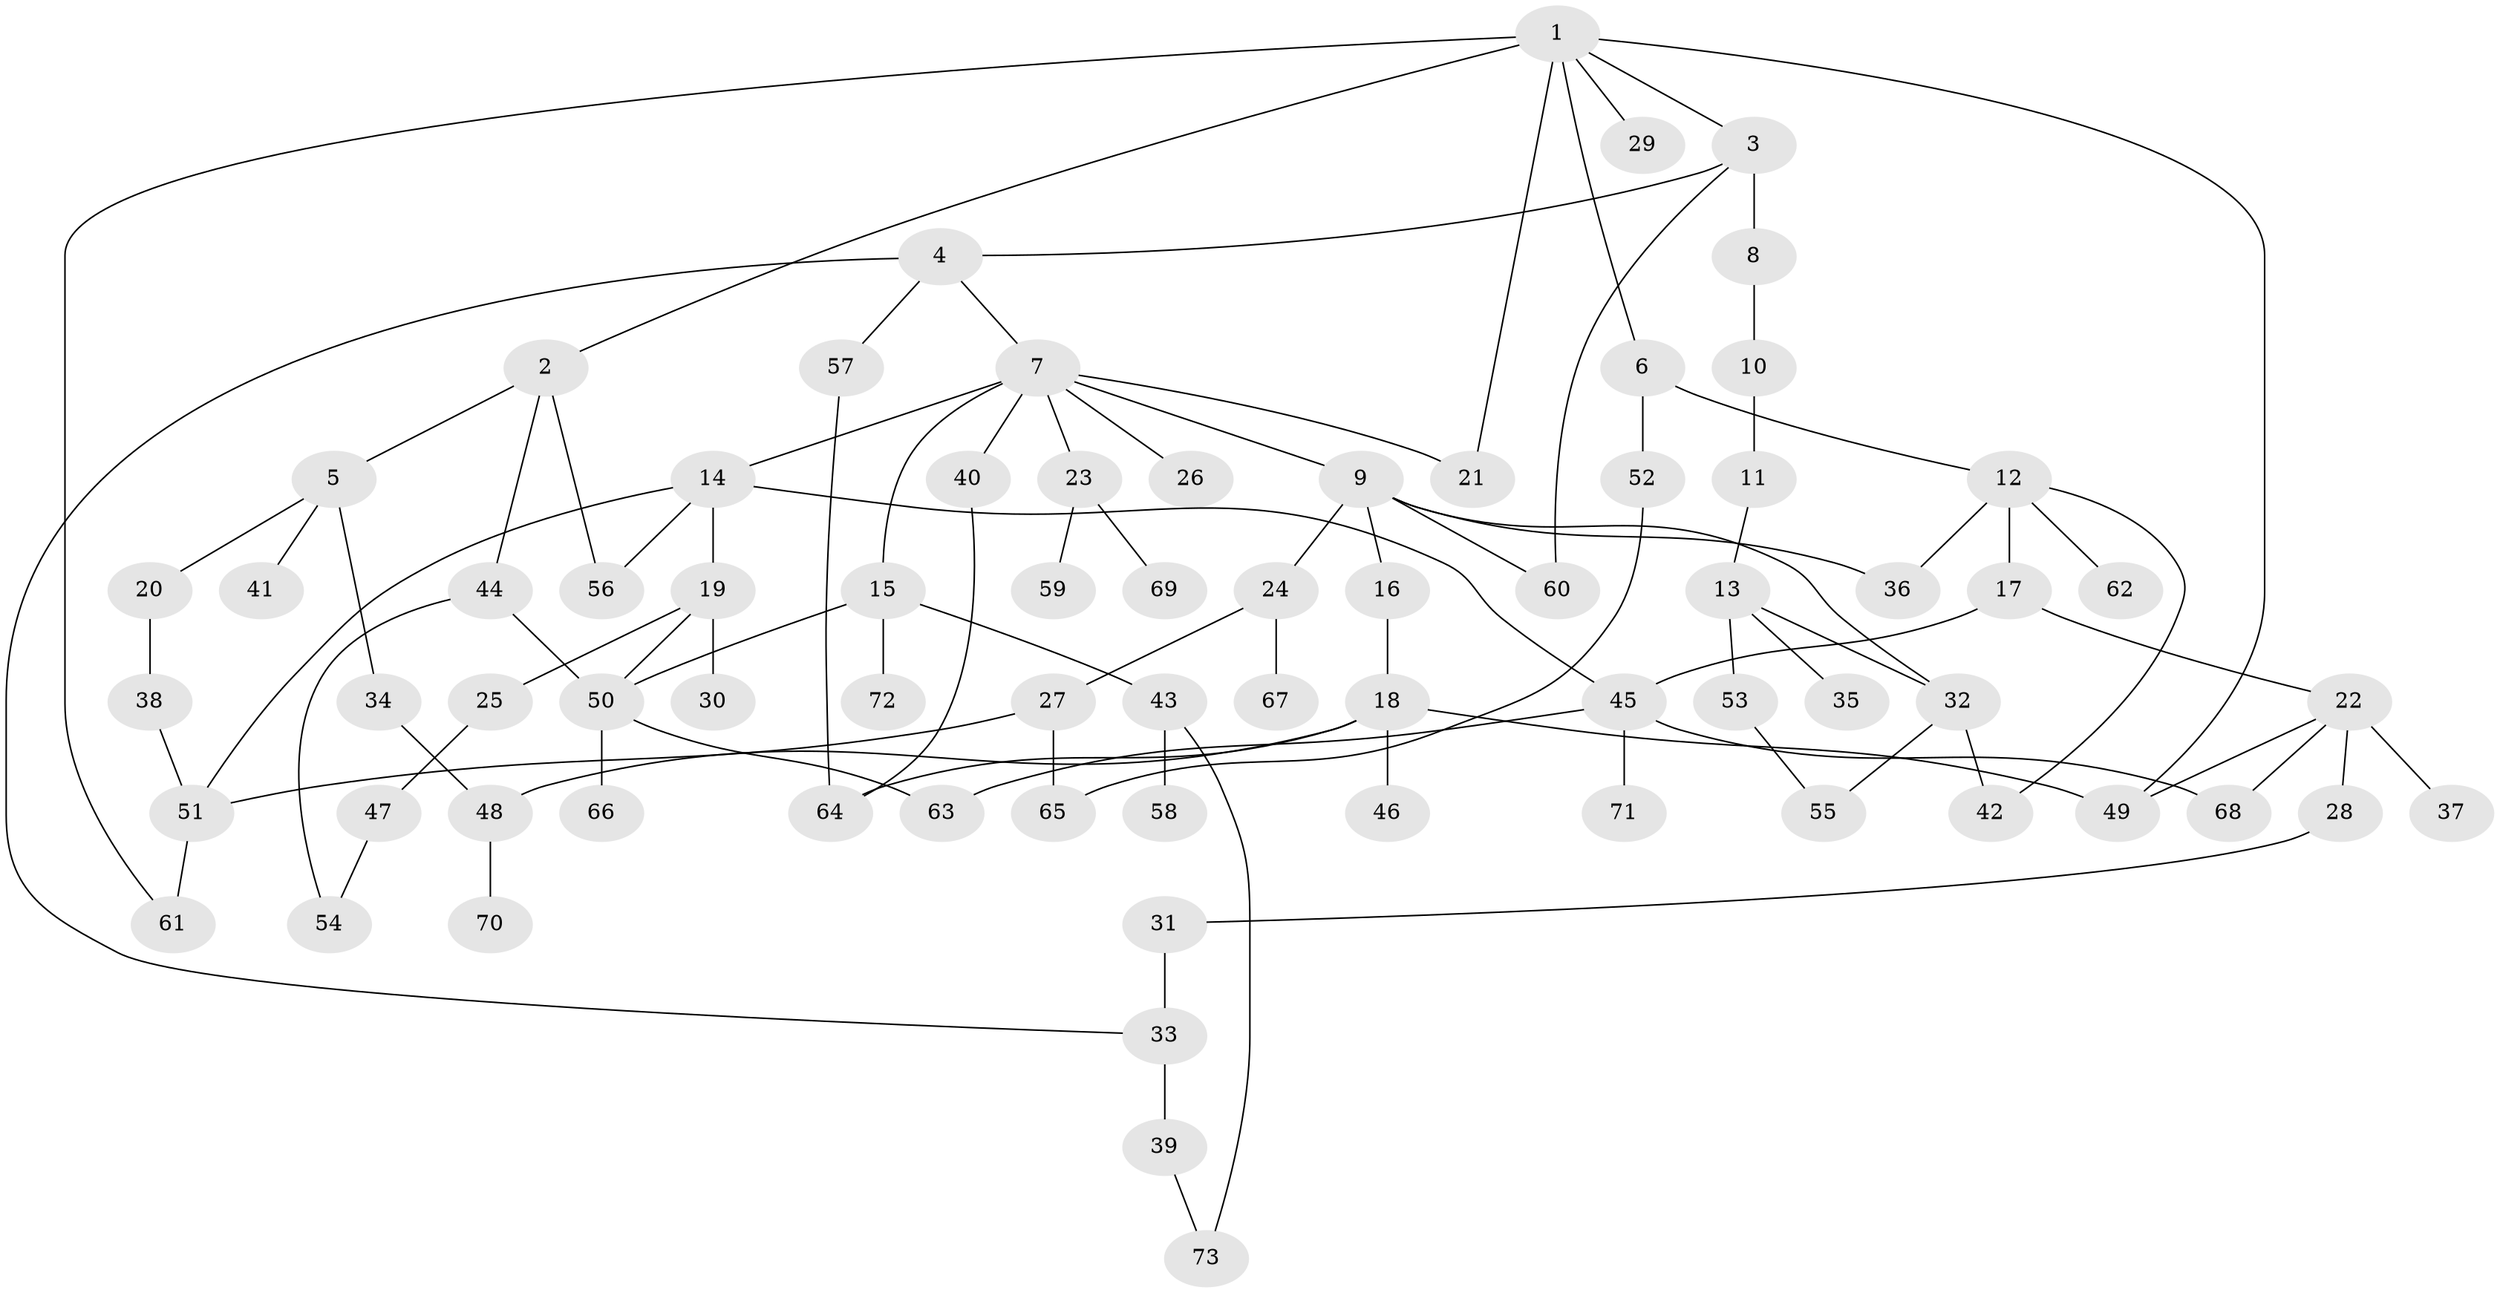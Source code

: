 // coarse degree distribution, {6: 0.06382978723404255, 5: 0.0851063829787234, 4: 0.1702127659574468, 3: 0.10638297872340426, 8: 0.02127659574468085, 2: 0.2765957446808511, 7: 0.02127659574468085, 1: 0.2553191489361702}
// Generated by graph-tools (version 1.1) at 2025/41/03/06/25 10:41:31]
// undirected, 73 vertices, 96 edges
graph export_dot {
graph [start="1"]
  node [color=gray90,style=filled];
  1;
  2;
  3;
  4;
  5;
  6;
  7;
  8;
  9;
  10;
  11;
  12;
  13;
  14;
  15;
  16;
  17;
  18;
  19;
  20;
  21;
  22;
  23;
  24;
  25;
  26;
  27;
  28;
  29;
  30;
  31;
  32;
  33;
  34;
  35;
  36;
  37;
  38;
  39;
  40;
  41;
  42;
  43;
  44;
  45;
  46;
  47;
  48;
  49;
  50;
  51;
  52;
  53;
  54;
  55;
  56;
  57;
  58;
  59;
  60;
  61;
  62;
  63;
  64;
  65;
  66;
  67;
  68;
  69;
  70;
  71;
  72;
  73;
  1 -- 2;
  1 -- 3;
  1 -- 6;
  1 -- 21;
  1 -- 29;
  1 -- 61;
  1 -- 49;
  2 -- 5;
  2 -- 44;
  2 -- 56;
  3 -- 4;
  3 -- 8;
  3 -- 60;
  4 -- 7;
  4 -- 33;
  4 -- 57;
  5 -- 20;
  5 -- 34;
  5 -- 41;
  6 -- 12;
  6 -- 52;
  7 -- 9;
  7 -- 14;
  7 -- 15;
  7 -- 23;
  7 -- 26;
  7 -- 40;
  7 -- 21;
  8 -- 10;
  9 -- 16;
  9 -- 24;
  9 -- 36;
  9 -- 60;
  9 -- 32;
  10 -- 11;
  11 -- 13;
  12 -- 17;
  12 -- 62;
  12 -- 36;
  12 -- 42;
  13 -- 32;
  13 -- 35;
  13 -- 53;
  14 -- 19;
  14 -- 51;
  14 -- 56;
  14 -- 45;
  15 -- 43;
  15 -- 72;
  15 -- 50;
  16 -- 18;
  17 -- 22;
  17 -- 45;
  18 -- 46;
  18 -- 48;
  18 -- 49;
  18 -- 64;
  19 -- 25;
  19 -- 30;
  19 -- 50;
  20 -- 38;
  22 -- 28;
  22 -- 37;
  22 -- 49;
  22 -- 68;
  23 -- 59;
  23 -- 69;
  24 -- 27;
  24 -- 67;
  25 -- 47;
  27 -- 65;
  27 -- 51;
  28 -- 31;
  31 -- 33;
  32 -- 42;
  32 -- 55;
  33 -- 39;
  34 -- 48;
  38 -- 51;
  39 -- 73;
  40 -- 64;
  43 -- 58;
  43 -- 73;
  44 -- 50;
  44 -- 54;
  45 -- 63;
  45 -- 68;
  45 -- 71;
  47 -- 54;
  48 -- 70;
  50 -- 66;
  50 -- 63;
  51 -- 61;
  52 -- 65;
  53 -- 55;
  57 -- 64;
}
